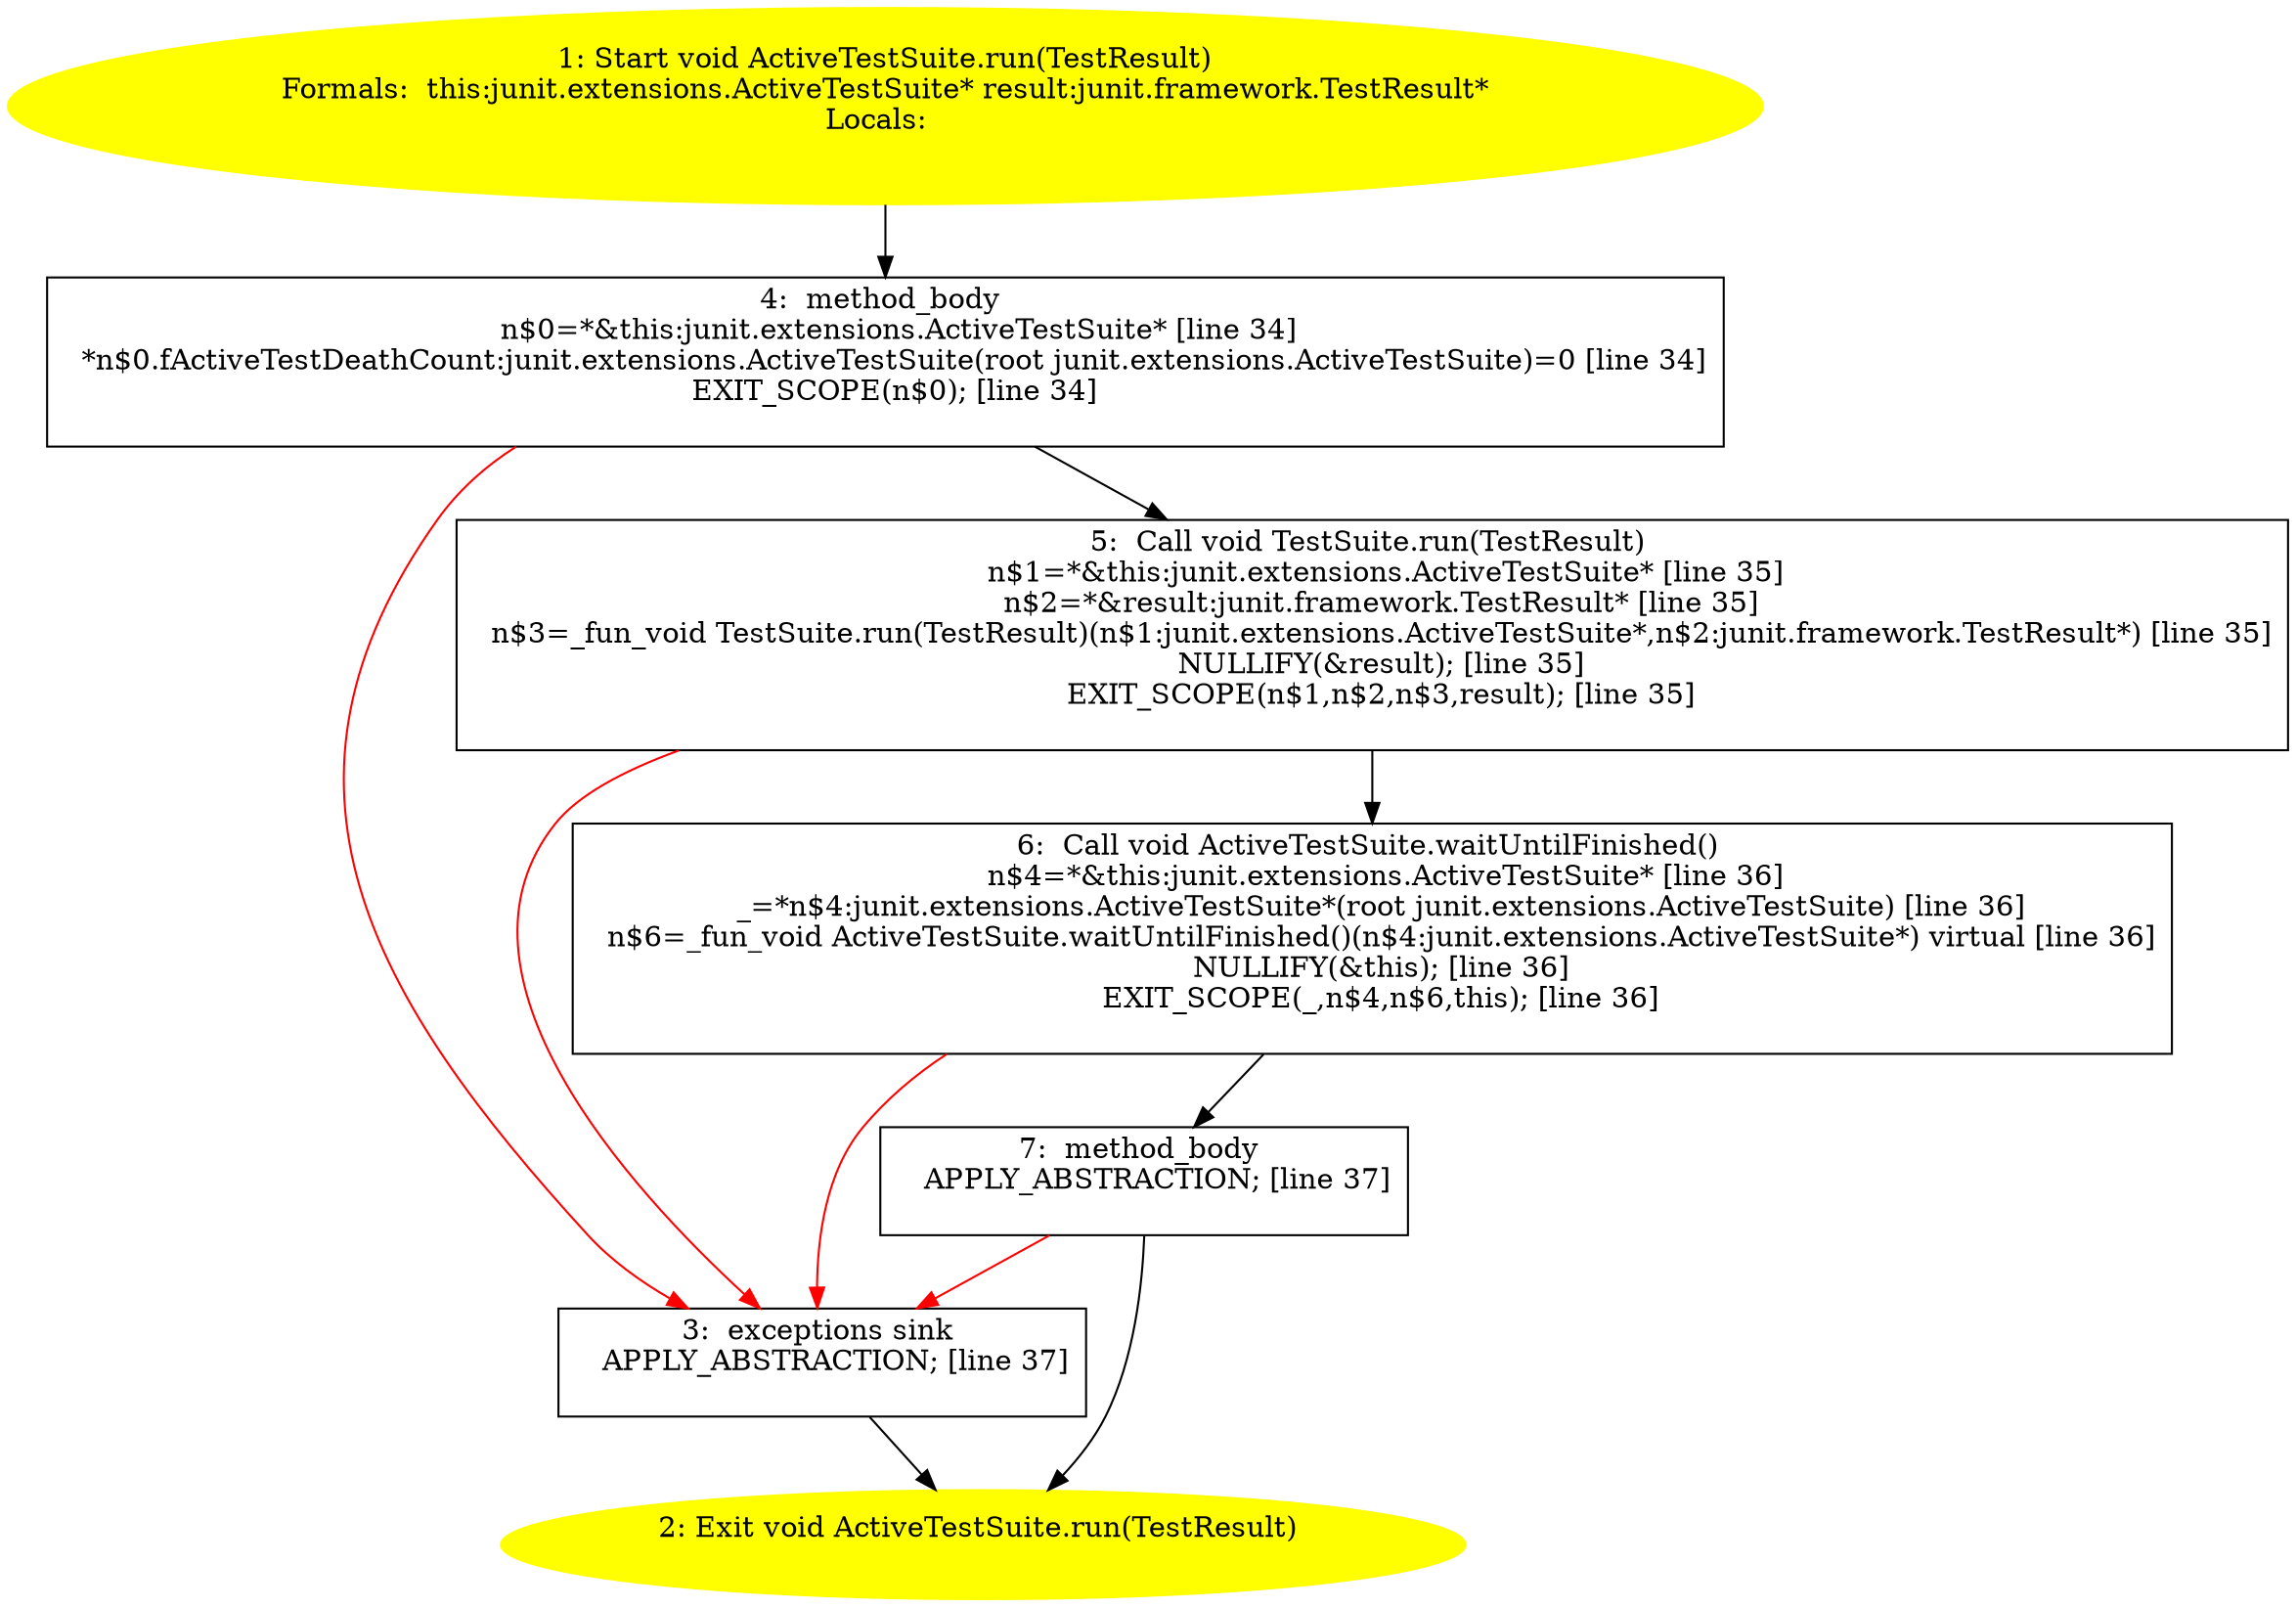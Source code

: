 /* @generated */
digraph cfg {
"junit.extensions.ActiveTestSuite.run(junit.framework.TestResult):void.4b9582f0c7f3e5a54ededda0b80214d8_1" [label="1: Start void ActiveTestSuite.run(TestResult)\nFormals:  this:junit.extensions.ActiveTestSuite* result:junit.framework.TestResult*\nLocals:  \n  " color=yellow style=filled]
	

	 "junit.extensions.ActiveTestSuite.run(junit.framework.TestResult):void.4b9582f0c7f3e5a54ededda0b80214d8_1" -> "junit.extensions.ActiveTestSuite.run(junit.framework.TestResult):void.4b9582f0c7f3e5a54ededda0b80214d8_4" ;
"junit.extensions.ActiveTestSuite.run(junit.framework.TestResult):void.4b9582f0c7f3e5a54ededda0b80214d8_2" [label="2: Exit void ActiveTestSuite.run(TestResult) \n  " color=yellow style=filled]
	

"junit.extensions.ActiveTestSuite.run(junit.framework.TestResult):void.4b9582f0c7f3e5a54ededda0b80214d8_3" [label="3:  exceptions sink \n   APPLY_ABSTRACTION; [line 37]\n " shape="box"]
	

	 "junit.extensions.ActiveTestSuite.run(junit.framework.TestResult):void.4b9582f0c7f3e5a54ededda0b80214d8_3" -> "junit.extensions.ActiveTestSuite.run(junit.framework.TestResult):void.4b9582f0c7f3e5a54ededda0b80214d8_2" ;
"junit.extensions.ActiveTestSuite.run(junit.framework.TestResult):void.4b9582f0c7f3e5a54ededda0b80214d8_4" [label="4:  method_body \n   n$0=*&this:junit.extensions.ActiveTestSuite* [line 34]\n  *n$0.fActiveTestDeathCount:junit.extensions.ActiveTestSuite(root junit.extensions.ActiveTestSuite)=0 [line 34]\n  EXIT_SCOPE(n$0); [line 34]\n " shape="box"]
	

	 "junit.extensions.ActiveTestSuite.run(junit.framework.TestResult):void.4b9582f0c7f3e5a54ededda0b80214d8_4" -> "junit.extensions.ActiveTestSuite.run(junit.framework.TestResult):void.4b9582f0c7f3e5a54ededda0b80214d8_5" ;
	 "junit.extensions.ActiveTestSuite.run(junit.framework.TestResult):void.4b9582f0c7f3e5a54ededda0b80214d8_4" -> "junit.extensions.ActiveTestSuite.run(junit.framework.TestResult):void.4b9582f0c7f3e5a54ededda0b80214d8_3" [color="red" ];
"junit.extensions.ActiveTestSuite.run(junit.framework.TestResult):void.4b9582f0c7f3e5a54ededda0b80214d8_5" [label="5:  Call void TestSuite.run(TestResult) \n   n$1=*&this:junit.extensions.ActiveTestSuite* [line 35]\n  n$2=*&result:junit.framework.TestResult* [line 35]\n  n$3=_fun_void TestSuite.run(TestResult)(n$1:junit.extensions.ActiveTestSuite*,n$2:junit.framework.TestResult*) [line 35]\n  NULLIFY(&result); [line 35]\n  EXIT_SCOPE(n$1,n$2,n$3,result); [line 35]\n " shape="box"]
	

	 "junit.extensions.ActiveTestSuite.run(junit.framework.TestResult):void.4b9582f0c7f3e5a54ededda0b80214d8_5" -> "junit.extensions.ActiveTestSuite.run(junit.framework.TestResult):void.4b9582f0c7f3e5a54ededda0b80214d8_6" ;
	 "junit.extensions.ActiveTestSuite.run(junit.framework.TestResult):void.4b9582f0c7f3e5a54ededda0b80214d8_5" -> "junit.extensions.ActiveTestSuite.run(junit.framework.TestResult):void.4b9582f0c7f3e5a54ededda0b80214d8_3" [color="red" ];
"junit.extensions.ActiveTestSuite.run(junit.framework.TestResult):void.4b9582f0c7f3e5a54ededda0b80214d8_6" [label="6:  Call void ActiveTestSuite.waitUntilFinished() \n   n$4=*&this:junit.extensions.ActiveTestSuite* [line 36]\n  _=*n$4:junit.extensions.ActiveTestSuite*(root junit.extensions.ActiveTestSuite) [line 36]\n  n$6=_fun_void ActiveTestSuite.waitUntilFinished()(n$4:junit.extensions.ActiveTestSuite*) virtual [line 36]\n  NULLIFY(&this); [line 36]\n  EXIT_SCOPE(_,n$4,n$6,this); [line 36]\n " shape="box"]
	

	 "junit.extensions.ActiveTestSuite.run(junit.framework.TestResult):void.4b9582f0c7f3e5a54ededda0b80214d8_6" -> "junit.extensions.ActiveTestSuite.run(junit.framework.TestResult):void.4b9582f0c7f3e5a54ededda0b80214d8_7" ;
	 "junit.extensions.ActiveTestSuite.run(junit.framework.TestResult):void.4b9582f0c7f3e5a54ededda0b80214d8_6" -> "junit.extensions.ActiveTestSuite.run(junit.framework.TestResult):void.4b9582f0c7f3e5a54ededda0b80214d8_3" [color="red" ];
"junit.extensions.ActiveTestSuite.run(junit.framework.TestResult):void.4b9582f0c7f3e5a54ededda0b80214d8_7" [label="7:  method_body \n   APPLY_ABSTRACTION; [line 37]\n " shape="box"]
	

	 "junit.extensions.ActiveTestSuite.run(junit.framework.TestResult):void.4b9582f0c7f3e5a54ededda0b80214d8_7" -> "junit.extensions.ActiveTestSuite.run(junit.framework.TestResult):void.4b9582f0c7f3e5a54ededda0b80214d8_2" ;
	 "junit.extensions.ActiveTestSuite.run(junit.framework.TestResult):void.4b9582f0c7f3e5a54ededda0b80214d8_7" -> "junit.extensions.ActiveTestSuite.run(junit.framework.TestResult):void.4b9582f0c7f3e5a54ededda0b80214d8_3" [color="red" ];
}
